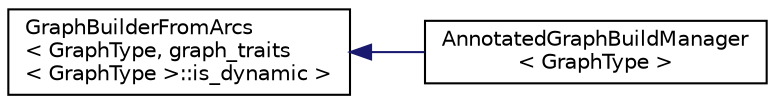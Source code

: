 digraph "Graphical Class Hierarchy"
{
 // LATEX_PDF_SIZE
  edge [fontname="Helvetica",fontsize="10",labelfontname="Helvetica",labelfontsize="10"];
  node [fontname="Helvetica",fontsize="10",shape=record];
  rankdir="LR";
  Node0 [label="GraphBuilderFromArcs\l\< GraphType, graph_traits\l\< GraphType \>::is_dynamic \>",height=0.2,width=0.4,color="black", fillcolor="white", style="filled",URL="$classoperations__research_1_1or__internal_1_1_graph_builder_from_arcs.html",tooltip=" "];
  Node0 -> Node1 [dir="back",color="midnightblue",fontsize="10",style="solid",fontname="Helvetica"];
  Node1 [label="AnnotatedGraphBuildManager\l\< GraphType \>",height=0.2,width=0.4,color="black", fillcolor="white", style="filled",URL="$classoperations__research_1_1_annotated_graph_build_manager.html",tooltip=" "];
}
